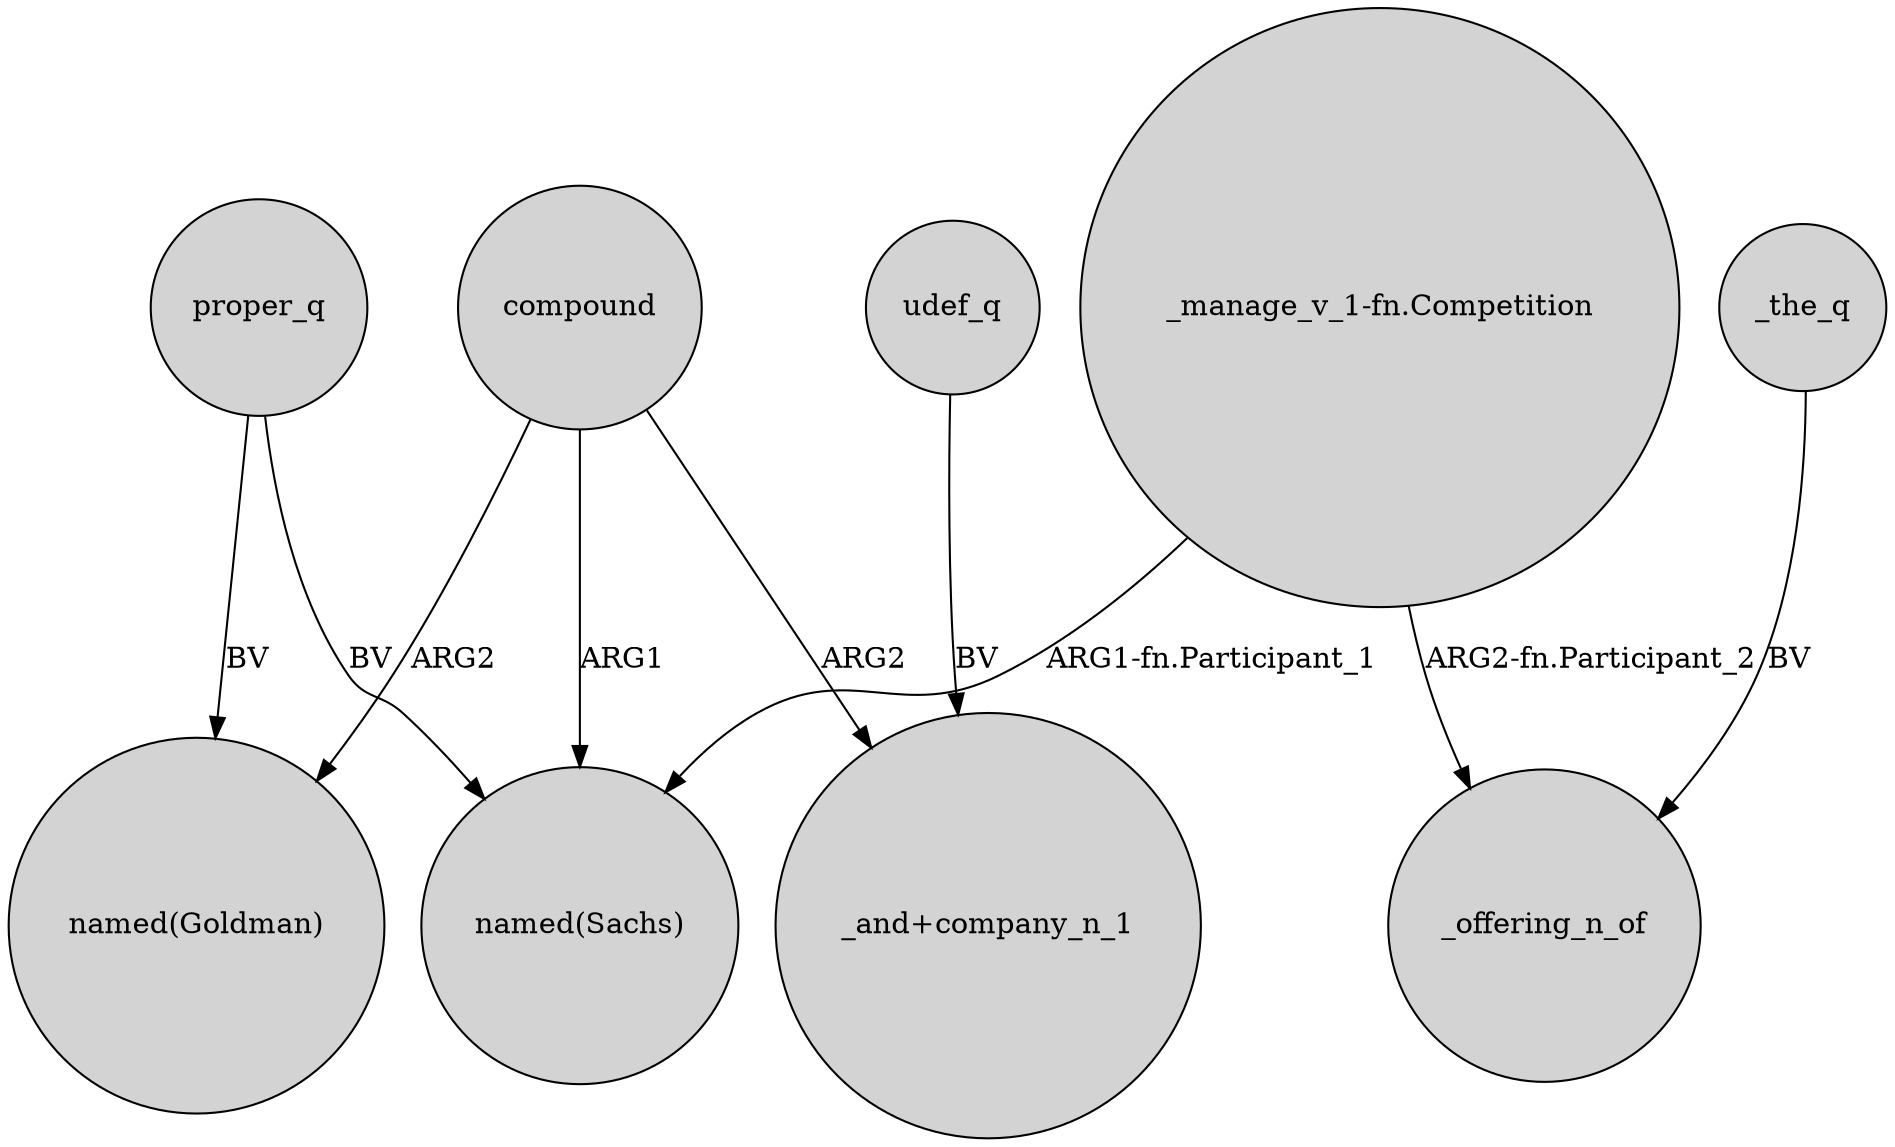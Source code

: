 digraph {
	node [shape=circle style=filled]
	compound -> "named(Goldman)" [label=ARG2]
	proper_q -> "named(Goldman)" [label=BV]
	udef_q -> "_and+company_n_1" [label=BV]
	_the_q -> _offering_n_of [label=BV]
	"_manage_v_1-fn.Competition" -> "named(Sachs)" [label="ARG1-fn.Participant_1"]
	"_manage_v_1-fn.Competition" -> _offering_n_of [label="ARG2-fn.Participant_2"]
	compound -> "named(Sachs)" [label=ARG1]
	proper_q -> "named(Sachs)" [label=BV]
	compound -> "_and+company_n_1" [label=ARG2]
}
